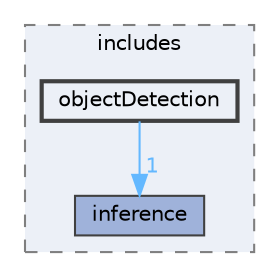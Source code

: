 digraph "apps/car_controls/includes/objectDetection"
{
 // LATEX_PDF_SIZE
  bgcolor="transparent";
  edge [fontname=Helvetica,fontsize=10,labelfontname=Helvetica,labelfontsize=10];
  node [fontname=Helvetica,fontsize=10,shape=box,height=0.2,width=0.4];
  compound=true
  subgraph clusterdir_8ea8c5fce4af4e3cde6c27b4e1cbd2c6 {
    graph [ bgcolor="#ecf0f7", pencolor="grey50", label="includes", fontname=Helvetica,fontsize=10 style="filled,dashed", URL="dir_8ea8c5fce4af4e3cde6c27b4e1cbd2c6.html",tooltip=""]
  dir_6d5a5493d372caaaf94eeb34bf93170a [label="inference", fillcolor="#9fb2da", color="grey25", style="filled", URL="dir_6d5a5493d372caaaf94eeb34bf93170a.html",tooltip=""];
  dir_08fd08e5658b4fe1f18d929448e8883b [label="objectDetection", fillcolor="#ecf0f7", color="grey25", style="filled,bold", URL="dir_08fd08e5658b4fe1f18d929448e8883b.html",tooltip=""];
  }
  dir_08fd08e5658b4fe1f18d929448e8883b->dir_6d5a5493d372caaaf94eeb34bf93170a [headlabel="1", labeldistance=1.5 headhref="dir_000034_000024.html" href="dir_000034_000024.html" color="steelblue1" fontcolor="steelblue1"];
}
